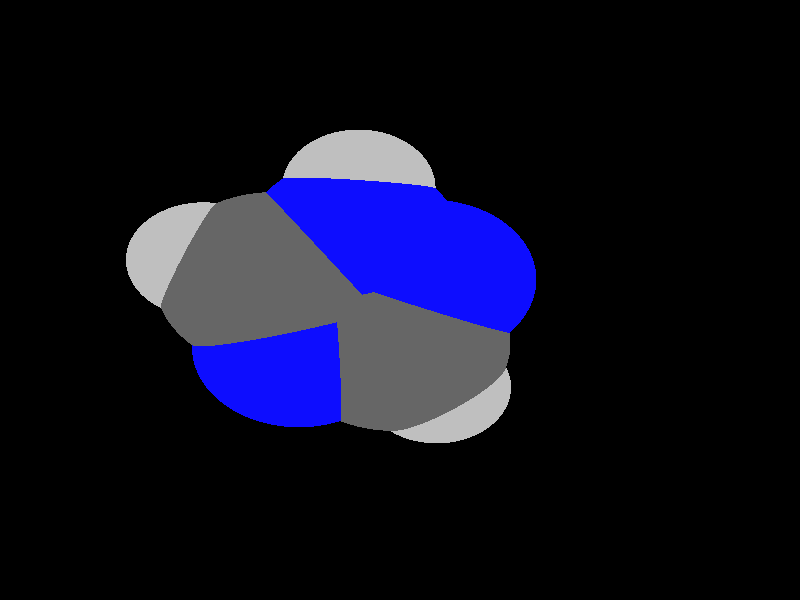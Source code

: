 global_settings {
	ambient_light rgb <0.200000002980232, 0.200000002980232, 0.200000002980232>
	max_trace_level 15
}

background { color rgb <0,0,0> }

camera {
	perspective
	location <5.74317457575252, -12.4873694658748, -7.96693527416303>
	angle 40
	up <-0.492017941449247, -0.605209389354474, 0.625811425534266>
	right <0.809018365306589, -0.0523301763434775, 0.58544926102995> * 1
	direction <-0.321570567509993, 0.794344476710857, 0.515372896483949> }

light_source {
	<14.4648856247957, -29.1871516200918, 9.05958670057909>
	color rgb <1, 1, 1>
	fade_distance 46.3341374416986
	fade_power 0
	spotlight
	area_light <20, 0, 0>, <0, 0, 20>, 20, 20
	circular
	orient
	point_at <-14.4648856247957, 29.1871516200918, -9.05958670057909>
}

light_source {
	<-26.6980204810025, 0.356536895232402, 5.26807612120658>
	color rgb <0.300000011920929, 0.300000011920929, 0.300000011920929> shadowless
	fade_distance 46.3341374416986
	fade_power 0
	parallel
	point_at <26.6980204810025, -0.356536895232402, -5.26807612120658>
}

#default {
	finish {ambient 0.5 diffuse 1 specular 0.2 roughness .01 metallic 1}
}

union {
cylinder {
	<-0.469838703621256, -0.523567900846412, 0.537674799987943>, 	<0.132501003912212, -0.258907670968096, 0.671667254627226>, 0.075
	pigment { rgbt <0.0500000007450581, 0.0500000007450581, 1, 0> }
}
cylinder {
	<0.132501003912212, -0.258907670968096, 0.671667254627226>, 	<0.73484071144568, 0.00575255891021902, 0.805659709266509>, 0.075
	pigment { rgbt <0.0500000007450581, 0.0500000007450581, 1, 0> }
}
cylinder {
	<-0.469838703621256, -0.523567900846412, 0.537674799987943>, 	<-0.717003377069453, -0.281036318699489, -0.0311833061366372>, 0.075
	pigment { rgbt <0.0500000007450581, 0.0500000007450581, 1, 0> }
}
cylinder {
	<-0.717003377069453, -0.281036318699489, -0.0311833061366372>, 	<-0.974188742783883, -0.0286718817370651, -0.623104384590965>, 0.075
	pigment { rgbt <0.400000005960464, 0.400000005960464, 0.400000005960464, 0> }
}
cylinder {
	<0.834943838423526, 0.0372524845907221, 0.846198192851615>, 	<0.916997353502011, 0.43587860351008, 0.333833034555989>, 0.075
	pigment { rgbt <0.0500000007450581, 0.0500000007450581, 1, 0> }
}
cylinder {
	<0.634737584467833, -0.0257473667702841, 0.765121225681404>, 	<0.716791099546318, 0.372878752149074, 0.252756067385777>, 0.075
	pigment { rgbt <0.0500000007450581, 0.0500000007450581, 1, 0> }
}
cylinder {
	<0.916997353502011, 0.43587860351008, 0.333833034555989>, 	<1.00243666737299, 0.850953351483311, -0.199674000874483>, 0.075
	pigment { rgbt <0.400000005960464, 0.400000005960464, 0.400000005960464, 0> }
}
cylinder {
	<0.716791099546318, 0.372878752149074, 0.252756067385777>, 	<0.802230413417293, 0.787953500122304, -0.280750968044695>, 0.075
	pigment { rgbt <0.400000005960464, 0.400000005960464, 0.400000005960464, 0> }
}
cylinder {
	<0.90233354039514, 0.819453425802807, -0.240212484459589>, 	<0.378621275741612, 0.823452579761139, -0.699331571427338>, 0.075
	pigment { rgbt <0.400000005960464, 0.400000005960464, 0.400000005960464, 0> }
}
cylinder {
	<0.378621275741612, 0.823452579761139, -0.699331571427338>, 	<-0.124788492755685, 0.827296700482048, -1.14065221423495>, 0.075
	pigment { rgbt <0.0500000007450581, 0.0500000007450581, 1, 0> }
}
cylinder {
	<-0.19490995857902, 0.844745431288959, -1.22687733716333>, 	<-0.610871778285117, 0.425567017979933, -0.973427756713473>, 0.075
	pigment { rgbt <0.0500000007450581, 0.0500000007450581, 1, 0> }
}
cylinder {
	<-0.0546670269323493, 0.809847969675138, -1.05442709130657>, 	<-0.470628846638447, 0.390669556366111, -0.800977510856707>, 0.075
	pigment { rgbt <0.0500000007450581, 0.0500000007450581, 1, 0> }
}
cylinder {
	<-0.610871778285117, 0.425567017979933, -0.973427756713473>, 	<-1.04431020860722, -0.0112231509301545, -0.709329507519348>, 0.075
	pigment { rgbt <0.400000005960464, 0.400000005960464, 0.400000005960464, 0> }
}
cylinder {
	<-0.470628846638447, 0.390669556366111, -0.800977510856707>, 	<-0.904067276960548, -0.0461206125439757, -0.536879261662582>, 0.075
	pigment { rgbt <0.400000005960464, 0.400000005960464, 0.400000005960464, 0> }
}
cylinder {
	<-0.974188742783883, -0.0286718817370651, -0.623104384590965>, 	<-1.56129028559124, -0.20624110092874, -0.87136437146544>, 0.075
	pigment { rgbt <0.400000005960464, 0.400000005960464, 0.400000005960464, 0> }
}
cylinder {
	<-1.56129028559124, -0.20624110092874, -0.87136437146544>, 	<-1.93278833594487, -0.318600912516171, -1.02845491608176>, 0.075
	pigment { rgbt <0.75, 0.75, 0.75, 0> }
}
cylinder {
	<-0.469838703621256, -0.523567900846412, 0.537674799987943>, 	<-0.714002569236162, -0.933149052586441, 0.925767954740465>, 0.075
	pigment { rgbt <0.0500000007450581, 0.0500000007450581, 1, 0> }
}
cylinder {
	<-0.714002569236162, -0.933149052586441, 0.925767954740465>, 	<-0.872384555480733, -1.1988324131343, 1.17751267766589>, 0.075
	pigment { rgbt <0.75, 0.75, 0.75, 0> }
}
cylinder {
	<0.90233354039514, 0.819453425802807, -0.240212484459589>, 	<1.44863204005144, 1.18866169249268, -0.307726979009666>, 0.075
	pigment { rgbt <0.400000005960464, 0.400000005960464, 0.400000005960464, 0> }
}
cylinder {
	<1.44863204005144, 1.18866169249268, -0.307726979009666>, 	<1.79464561367189, 1.42251016882558, -0.350489189678646>, 0.075
	pigment { rgbt <0.75, 0.75, 0.75, 0> }
}
sphere {
	<-0.469838703621256, -0.523567900846412, 0.537674799987943>, 0.3834
	pigment { rgbt <0.0500000007450581, 0.0500000007450581, 1,0> }
}
sphere {
	<0.73484071144568, 0.00575255891021902, 0.805659709266509>, 0.3834
	pigment { rgbt <0.0500000007450581, 0.0500000007450581, 1,0> }
}
sphere {
	<0.90233354039514, 0.819453425802807, -0.240212484459589>, 0.4104
	pigment { rgbt <0.400000005960464, 0.400000005960464, 0.400000005960464,0> }
}
sphere {
	<-0.124788492755685, 0.827296700482048, -1.14065221423495>, 0.3834
	pigment { rgbt <0.0500000007450581, 0.0500000007450581, 1,0> }
}
sphere {
	<-0.974188742783883, -0.0286718817370651, -0.623104384590965>, 0.4104
	pigment { rgbt <0.400000005960464, 0.400000005960464, 0.400000005960464,0> }
}
sphere {
	<-1.93278833594487, -0.318600912516171, -1.02845491608176>, 0.1674
	pigment { rgbt <0.75, 0.75, 0.75,0> }
}
sphere {
	<-0.872384555480733, -1.1988324131343, 1.17751267766589>, 0.1674
	pigment { rgbt <0.75, 0.75, 0.75,0> }
}
sphere {
	<1.79464561367189, 1.42251016882558, -0.350489189678646>, 0.1674
	pigment { rgbt <0.75, 0.75, 0.75,0> }
}
}
merge {
}
union {
}
merge {
sphere {
	<-0.469838703621256, -0.523567900846412, 0.537674799987943>, 1.549845
	pigment { rgbt <0, 0, 0,0> }
}
sphere {
	<0.73484071144568, 0.00575255891021902, 0.805659709266509>, 1.549845
	pigment { rgbt <0, 0, 0,0> }
}
sphere {
	<0.90233354039514, 0.819453425802807, -0.240212484459589>, 1.69983
	pigment { rgbt <0, 0, 0,0> }
}
sphere {
	<-0.124788492755685, 0.827296700482048, -1.14065221423495>, 1.549845
	pigment { rgbt <0, 0, 0,0> }
}
sphere {
	<-0.974188742783883, -0.0286718817370651, -0.623104384590965>, 1.69983
	pigment { rgbt <0, 0, 0,0> }
}
sphere {
	<-1.93278833594487, -0.318600912516171, -1.02845491608176>, 1.09989
	pigment { rgbt <0, 0, 0,0> }
}
sphere {
	<-0.872384555480733, -1.1988324131343, 1.17751267766589>, 1.09989
	pigment { rgbt <0, 0, 0,0> }
}
sphere {
	<1.79464561367189, 1.42251016882558, -0.350489189678646>, 1.09989
	pigment { rgbt <0, 0, 0,0> }
}
sphere {
	<-0.469838703621256, -0.523567900846412, 0.537674799987943>, 1.55
	pigment { rgbt <0.0500000007450581, 0.0500000007450581, 1,0.350000023841858> }
}
sphere {
	<0.73484071144568, 0.00575255891021902, 0.805659709266509>, 1.55
	pigment { rgbt <0.0500000007450581, 0.0500000007450581, 1,0.350000023841858> }
}
sphere {
	<0.90233354039514, 0.819453425802807, -0.240212484459589>, 1.7
	pigment { rgbt <0.400000005960464, 0.400000005960464, 0.400000005960464,0.350000023841858> }
}
sphere {
	<-0.124788492755685, 0.827296700482048, -1.14065221423495>, 1.55
	pigment { rgbt <0.0500000007450581, 0.0500000007450581, 1,0.350000023841858> }
}
sphere {
	<-0.974188742783883, -0.0286718817370651, -0.623104384590965>, 1.7
	pigment { rgbt <0.400000005960464, 0.400000005960464, 0.400000005960464,0.350000023841858> }
}
sphere {
	<-1.93278833594487, -0.318600912516171, -1.02845491608176>, 1.1
	pigment { rgbt <0.75, 0.75, 0.75,0.350000023841858> }
}
sphere {
	<-0.872384555480733, -1.1988324131343, 1.17751267766589>, 1.1
	pigment { rgbt <0.75, 0.75, 0.75,0.350000023841858> }
}
sphere {
	<1.79464561367189, 1.42251016882558, -0.350489189678646>, 1.1
	pigment { rgbt <0.75, 0.75, 0.75,0.350000023841858> }
}
}
